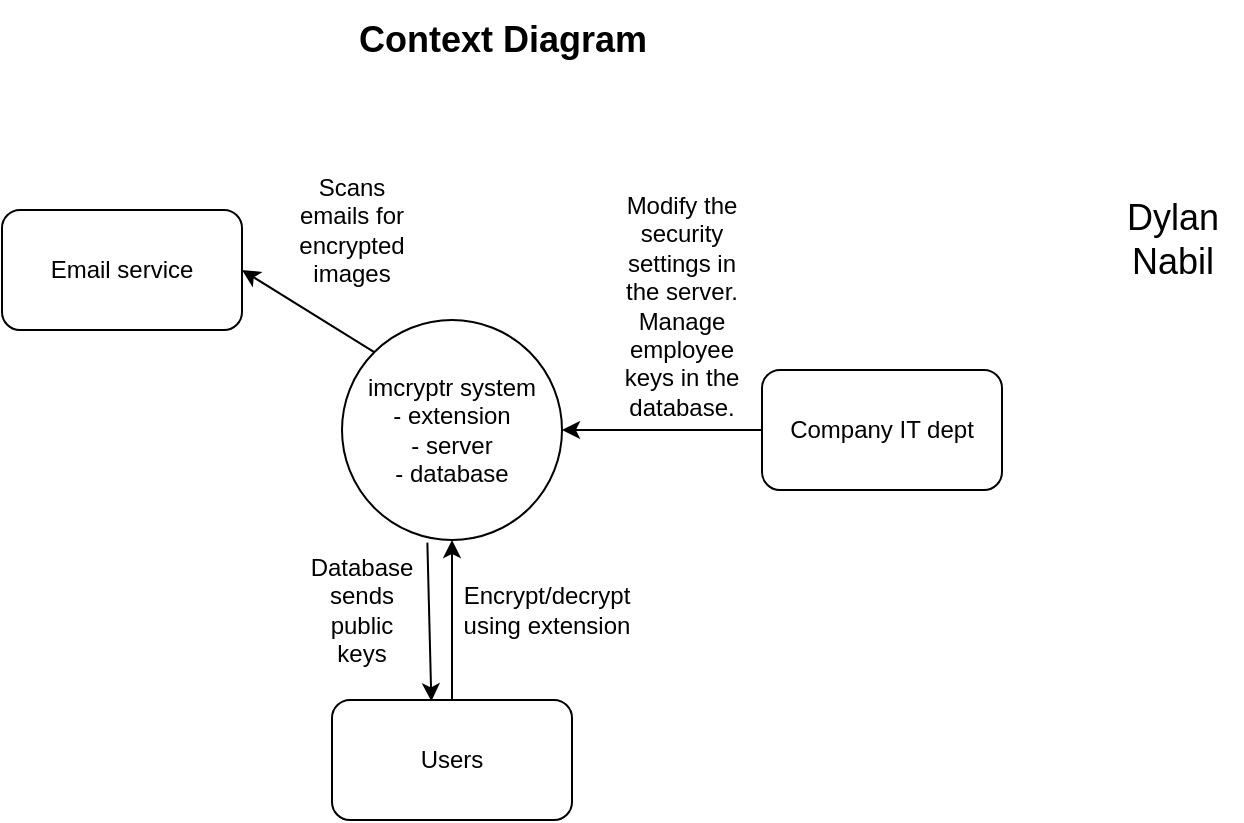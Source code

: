 <mxfile version="20.5.1" type="github">
  <diagram id="sRs_vVW3RLByiWjG__vL" name="Page-1">
    <mxGraphModel dx="1297" dy="635" grid="1" gridSize="10" guides="1" tooltips="1" connect="1" arrows="1" fold="1" page="1" pageScale="1" pageWidth="850" pageHeight="1100" math="0" shadow="0">
      <root>
        <mxCell id="0" />
        <mxCell id="1" parent="0" />
        <mxCell id="lO_QtBEhfESn6oeVL6au-1" value="imcryptr system&lt;br&gt;- extension&lt;br&gt;- server&lt;br&gt;- database" style="ellipse;whiteSpace=wrap;html=1;aspect=fixed;" parent="1" vertex="1">
          <mxGeometry x="370" y="250" width="110" height="110" as="geometry" />
        </mxCell>
        <mxCell id="lO_QtBEhfESn6oeVL6au-3" value="" style="endArrow=classic;html=1;rounded=0;exitX=0;exitY=0;exitDx=0;exitDy=0;entryX=1;entryY=0.5;entryDx=0;entryDy=0;" parent="1" source="lO_QtBEhfESn6oeVL6au-1" target="lO_QtBEhfESn6oeVL6au-7" edge="1">
          <mxGeometry width="50" height="50" relative="1" as="geometry">
            <mxPoint x="400" y="380" as="sourcePoint" />
            <mxPoint x="300" y="220" as="targetPoint" />
          </mxGeometry>
        </mxCell>
        <mxCell id="lO_QtBEhfESn6oeVL6au-4" value="Scans emails for encrypted images" style="text;html=1;strokeColor=none;fillColor=none;align=center;verticalAlign=middle;whiteSpace=wrap;rounded=0;" parent="1" vertex="1">
          <mxGeometry x="340" y="170" width="70" height="70" as="geometry" />
        </mxCell>
        <mxCell id="lO_QtBEhfESn6oeVL6au-6" value="Users" style="rounded=1;whiteSpace=wrap;html=1;" parent="1" vertex="1">
          <mxGeometry x="365" y="440" width="120" height="60" as="geometry" />
        </mxCell>
        <mxCell id="lO_QtBEhfESn6oeVL6au-7" value="Email service" style="rounded=1;whiteSpace=wrap;html=1;" parent="1" vertex="1">
          <mxGeometry x="200" y="195" width="120" height="60" as="geometry" />
        </mxCell>
        <mxCell id="lO_QtBEhfESn6oeVL6au-8" value="Company IT dept" style="rounded=1;whiteSpace=wrap;html=1;" parent="1" vertex="1">
          <mxGeometry x="580" y="275" width="120" height="60" as="geometry" />
        </mxCell>
        <mxCell id="3MIUqt5S8bDXBPCrPIQD-1" value="" style="endArrow=classic;html=1;rounded=0;exitX=0.5;exitY=0;exitDx=0;exitDy=0;entryX=0.5;entryY=1;entryDx=0;entryDy=0;" parent="1" source="lO_QtBEhfESn6oeVL6au-6" target="lO_QtBEhfESn6oeVL6au-1" edge="1">
          <mxGeometry width="50" height="50" relative="1" as="geometry">
            <mxPoint x="400" y="340" as="sourcePoint" />
            <mxPoint x="450" y="290" as="targetPoint" />
          </mxGeometry>
        </mxCell>
        <mxCell id="3MIUqt5S8bDXBPCrPIQD-2" value="Encrypt/decrypt using extension" style="text;html=1;strokeColor=none;fillColor=none;align=center;verticalAlign=middle;whiteSpace=wrap;rounded=0;" parent="1" vertex="1">
          <mxGeometry x="425" y="360" width="95" height="70" as="geometry" />
        </mxCell>
        <mxCell id="3MIUqt5S8bDXBPCrPIQD-3" value="" style="endArrow=classic;html=1;rounded=0;exitX=0;exitY=0.5;exitDx=0;exitDy=0;entryX=1;entryY=0.5;entryDx=0;entryDy=0;" parent="1" source="lO_QtBEhfESn6oeVL6au-8" target="lO_QtBEhfESn6oeVL6au-1" edge="1">
          <mxGeometry width="50" height="50" relative="1" as="geometry">
            <mxPoint x="400" y="320" as="sourcePoint" />
            <mxPoint x="450" y="270" as="targetPoint" />
          </mxGeometry>
        </mxCell>
        <mxCell id="3MIUqt5S8bDXBPCrPIQD-4" value="Modify the security settings in the server. Manage employee keys in the database." style="text;html=1;strokeColor=none;fillColor=none;align=center;verticalAlign=middle;whiteSpace=wrap;rounded=0;" parent="1" vertex="1">
          <mxGeometry x="510" y="170" width="60" height="145" as="geometry" />
        </mxCell>
        <mxCell id="3MIUqt5S8bDXBPCrPIQD-5" value="" style="endArrow=classic;html=1;rounded=0;exitX=0.388;exitY=1.012;exitDx=0;exitDy=0;exitPerimeter=0;entryX=0.414;entryY=0.011;entryDx=0;entryDy=0;entryPerimeter=0;" parent="1" source="lO_QtBEhfESn6oeVL6au-1" target="lO_QtBEhfESn6oeVL6au-6" edge="1">
          <mxGeometry width="50" height="50" relative="1" as="geometry">
            <mxPoint x="400" y="390" as="sourcePoint" />
            <mxPoint x="450" y="340" as="targetPoint" />
          </mxGeometry>
        </mxCell>
        <mxCell id="3MIUqt5S8bDXBPCrPIQD-6" value="Database sends public keys" style="text;html=1;strokeColor=none;fillColor=none;align=center;verticalAlign=middle;whiteSpace=wrap;rounded=0;" parent="1" vertex="1">
          <mxGeometry x="350" y="360" width="60" height="70" as="geometry" />
        </mxCell>
        <mxCell id="QUe8aJkOpkoAzaac0jyI-1" value="&lt;b&gt;&lt;font style=&quot;font-size: 18px;&quot;&gt;Context Diagram&lt;/font&gt;&lt;/b&gt;" style="text;html=1;align=center;verticalAlign=middle;resizable=0;points=[];autosize=1;strokeColor=none;fillColor=none;" parent="1" vertex="1">
          <mxGeometry x="365" y="90" width="170" height="40" as="geometry" />
        </mxCell>
        <mxCell id="QUe8aJkOpkoAzaac0jyI-2" value="Dylan&lt;br&gt;Nabil" style="text;html=1;align=center;verticalAlign=middle;resizable=0;points=[];autosize=1;strokeColor=none;fillColor=none;fontSize=18;" parent="1" vertex="1">
          <mxGeometry x="750" y="180" width="70" height="60" as="geometry" />
        </mxCell>
      </root>
    </mxGraphModel>
  </diagram>
</mxfile>
